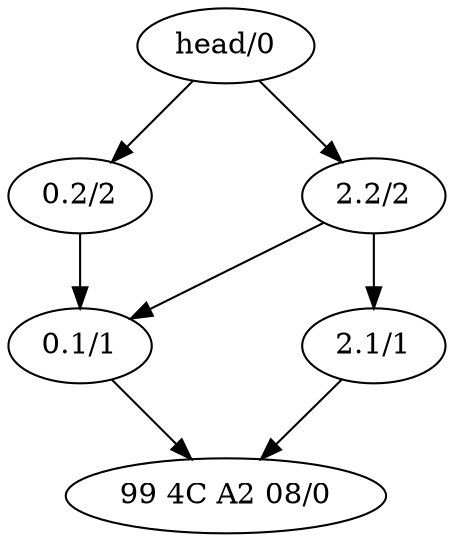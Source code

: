    digraph graphname {
        //rankdir=LR;  // Rank Direction Left to Right

        nodesep=1.0 // increases the separation between nodes
        edge [];
        //splines = true;

        n_000[label="head/0"];
n_001[label="2.2/2"];
n_002[label="0.1/1"];
n_003[label="99 4C A2 08/0"];
n_004[label="2.1/1"];
n_005[label="0.2/2"];
        n_000 -> n_001
n_000 -> n_005
n_001 -> n_002
n_001 -> n_004
n_002 -> n_003
n_004 -> n_003
n_005 -> n_002
    }
    